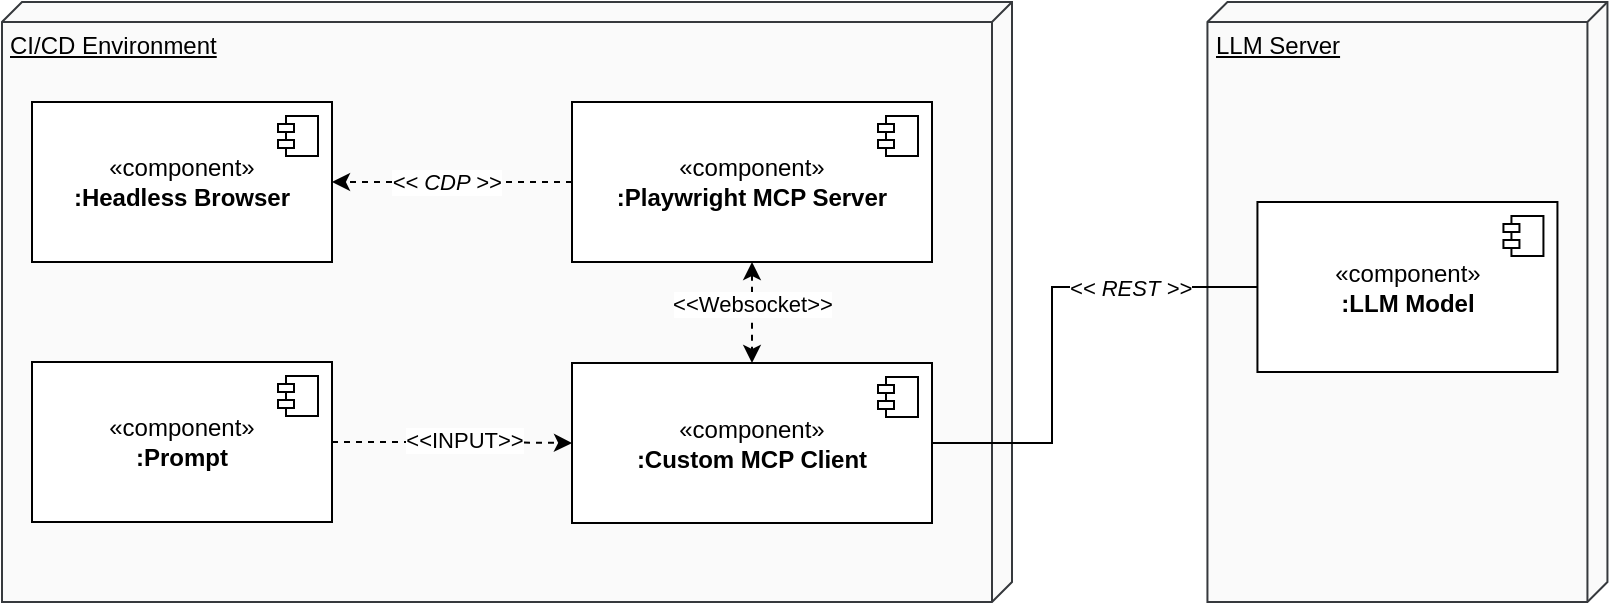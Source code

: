 <mxfile version="28.2.8">
  <diagram name="Page-1" id="o31JFWJSxObm_PE2Y7e0">
    <mxGraphModel dx="2023" dy="829" grid="1" gridSize="10" guides="1" tooltips="1" connect="1" arrows="1" fold="1" page="1" pageScale="1" pageWidth="850" pageHeight="1100" math="0" shadow="0">
      <root>
        <mxCell id="0" />
        <mxCell id="1" parent="0" />
        <mxCell id="ytNqxNjFTpGv5gHGB567-1" value="CI/CD Environment" style="verticalAlign=top;align=left;spacingTop=8;spacingLeft=2;spacingRight=12;shape=cube;size=10;direction=south;fontStyle=4;html=1;whiteSpace=wrap;fillColor=#FAFAFA;strokeColor=#36393d;" parent="1" vertex="1">
          <mxGeometry x="-425" y="330" width="505" height="300" as="geometry" />
        </mxCell>
        <mxCell id="kemfamn1NpeoWJufz-vC-3" style="edgeStyle=orthogonalEdgeStyle;rounded=0;orthogonalLoop=1;jettySize=auto;html=1;dashed=1;endArrow=classic;endFill=1;startArrow=classic;startFill=1;" edge="1" parent="1" source="ytNqxNjFTpGv5gHGB567-4" target="kemfamn1NpeoWJufz-vC-1">
          <mxGeometry relative="1" as="geometry" />
        </mxCell>
        <mxCell id="kemfamn1NpeoWJufz-vC-4" value="&amp;lt;&amp;lt;Websocket&amp;gt;&amp;gt;" style="edgeLabel;html=1;align=center;verticalAlign=middle;resizable=0;points=[];" vertex="1" connectable="0" parent="kemfamn1NpeoWJufz-vC-3">
          <mxGeometry x="0.08" y="1" relative="1" as="geometry">
            <mxPoint x="-1" y="-7" as="offset" />
          </mxGeometry>
        </mxCell>
        <mxCell id="ytNqxNjFTpGv5gHGB567-4" value="«component&lt;span style=&quot;background-color: transparent; color: light-dark(rgb(0, 0, 0), rgb(255, 255, 255));&quot;&gt;»&lt;/span&gt;&lt;div&gt;&lt;b&gt;:Playwright MCP Server&lt;/b&gt;&lt;/div&gt;" style="html=1;dropTarget=0;whiteSpace=wrap;" parent="1" vertex="1">
          <mxGeometry x="-140" y="380" width="180" height="80" as="geometry" />
        </mxCell>
        <mxCell id="ytNqxNjFTpGv5gHGB567-5" value="" style="shape=module;jettyWidth=8;jettyHeight=4;" parent="ytNqxNjFTpGv5gHGB567-4" vertex="1">
          <mxGeometry x="1" width="20" height="20" relative="1" as="geometry">
            <mxPoint x="-27" y="7" as="offset" />
          </mxGeometry>
        </mxCell>
        <mxCell id="ytNqxNjFTpGv5gHGB567-9" value="LLM Server" style="verticalAlign=top;align=left;spacingTop=8;spacingLeft=2;spacingRight=12;shape=cube;size=10;direction=south;fontStyle=4;html=1;whiteSpace=wrap;fillColor=#FAFAFA;strokeColor=#36393d;" parent="1" vertex="1">
          <mxGeometry x="177.72" y="330" width="200" height="300" as="geometry" />
        </mxCell>
        <mxCell id="ytNqxNjFTpGv5gHGB567-10" value="«component&lt;span style=&quot;background-color: transparent; color: light-dark(rgb(0, 0, 0), rgb(255, 255, 255));&quot;&gt;»&lt;/span&gt;&lt;div&gt;&lt;b&gt;:LLM Model&lt;/b&gt;&lt;/div&gt;" style="html=1;dropTarget=0;whiteSpace=wrap;" parent="1" vertex="1">
          <mxGeometry x="202.72" y="430" width="150" height="85" as="geometry" />
        </mxCell>
        <mxCell id="ytNqxNjFTpGv5gHGB567-11" value="" style="shape=module;jettyWidth=8;jettyHeight=4;" parent="ytNqxNjFTpGv5gHGB567-10" vertex="1">
          <mxGeometry x="1" width="20" height="20" relative="1" as="geometry">
            <mxPoint x="-27" y="7" as="offset" />
          </mxGeometry>
        </mxCell>
        <mxCell id="ytNqxNjFTpGv5gHGB567-12" value="«component&lt;span style=&quot;background-color: transparent; color: light-dark(rgb(0, 0, 0), rgb(255, 255, 255));&quot;&gt;»&lt;/span&gt;&lt;div&gt;&lt;b&gt;:Headless Browser&lt;/b&gt;&lt;/div&gt;" style="html=1;dropTarget=0;whiteSpace=wrap;" parent="1" vertex="1">
          <mxGeometry x="-410" y="380" width="150" height="80" as="geometry" />
        </mxCell>
        <mxCell id="ytNqxNjFTpGv5gHGB567-13" value="" style="shape=module;jettyWidth=8;jettyHeight=4;" parent="ytNqxNjFTpGv5gHGB567-12" vertex="1">
          <mxGeometry x="1" width="20" height="20" relative="1" as="geometry">
            <mxPoint x="-27" y="7" as="offset" />
          </mxGeometry>
        </mxCell>
        <mxCell id="ytNqxNjFTpGv5gHGB567-23" style="edgeStyle=orthogonalEdgeStyle;rounded=0;orthogonalLoop=1;jettySize=auto;html=1;entryX=1;entryY=0.5;entryDx=0;entryDy=0;endArrow=classic;endFill=1;startArrow=none;startFill=0;dashed=1;" parent="1" source="ytNqxNjFTpGv5gHGB567-4" target="ytNqxNjFTpGv5gHGB567-12" edge="1">
          <mxGeometry relative="1" as="geometry">
            <mxPoint x="-185" y="485" as="targetPoint" />
          </mxGeometry>
        </mxCell>
        <mxCell id="ThOp-BylEAdNaB0-3Ad_-3" value="&lt;i&gt;&amp;lt;&amp;lt; CDP &amp;gt;&amp;gt;&lt;/i&gt;" style="edgeLabel;html=1;align=center;verticalAlign=middle;resizable=0;points=[];" parent="ytNqxNjFTpGv5gHGB567-23" vertex="1" connectable="0">
          <mxGeometry x="0.061" relative="1" as="geometry">
            <mxPoint as="offset" />
          </mxGeometry>
        </mxCell>
        <mxCell id="kemfamn1NpeoWJufz-vC-6" style="edgeStyle=orthogonalEdgeStyle;rounded=0;orthogonalLoop=1;jettySize=auto;html=1;dashed=1;" edge="1" parent="1" source="ytNqxNjFTpGv5gHGB567-24" target="kemfamn1NpeoWJufz-vC-1">
          <mxGeometry relative="1" as="geometry" />
        </mxCell>
        <mxCell id="kemfamn1NpeoWJufz-vC-7" value="&amp;lt;&amp;lt;INPUT&amp;gt;&amp;gt;" style="edgeLabel;html=1;align=center;verticalAlign=middle;resizable=0;points=[];" vertex="1" connectable="0" parent="kemfamn1NpeoWJufz-vC-6">
          <mxGeometry x="0.098" y="2" relative="1" as="geometry">
            <mxPoint as="offset" />
          </mxGeometry>
        </mxCell>
        <mxCell id="ytNqxNjFTpGv5gHGB567-24" value="«component&lt;span style=&quot;background-color: transparent; color: light-dark(rgb(0, 0, 0), rgb(255, 255, 255));&quot;&gt;»&lt;/span&gt;&lt;div&gt;&lt;b&gt;:Prompt&lt;/b&gt;&lt;/div&gt;" style="html=1;dropTarget=0;whiteSpace=wrap;" parent="1" vertex="1">
          <mxGeometry x="-410" y="510" width="150" height="80" as="geometry" />
        </mxCell>
        <mxCell id="ytNqxNjFTpGv5gHGB567-25" value="" style="shape=module;jettyWidth=8;jettyHeight=4;" parent="ytNqxNjFTpGv5gHGB567-24" vertex="1">
          <mxGeometry x="1" width="20" height="20" relative="1" as="geometry">
            <mxPoint x="-27" y="7" as="offset" />
          </mxGeometry>
        </mxCell>
        <mxCell id="ytNqxNjFTpGv5gHGB567-27" style="edgeStyle=orthogonalEdgeStyle;rounded=0;orthogonalLoop=1;jettySize=auto;html=1;entryX=0;entryY=0.5;entryDx=0;entryDy=0;endArrow=none;endFill=0;exitX=1;exitY=0.5;exitDx=0;exitDy=0;" parent="1" target="ytNqxNjFTpGv5gHGB567-10" edge="1" source="kemfamn1NpeoWJufz-vC-1">
          <mxGeometry relative="1" as="geometry">
            <mxPoint x="40" y="609.5" as="sourcePoint" />
            <mxPoint x="155" y="550" as="targetPoint" />
            <Array as="points">
              <mxPoint x="100" y="551" />
              <mxPoint x="100" y="473" />
            </Array>
          </mxGeometry>
        </mxCell>
        <mxCell id="ThOp-BylEAdNaB0-3Ad_-2" value="&lt;i&gt;&amp;lt;&amp;lt; REST &amp;gt;&amp;gt;&lt;/i&gt;" style="edgeLabel;html=1;align=center;verticalAlign=middle;resizable=0;points=[];" parent="ytNqxNjFTpGv5gHGB567-27" vertex="1" connectable="0">
          <mxGeometry x="0.273" relative="1" as="geometry">
            <mxPoint x="24" as="offset" />
          </mxGeometry>
        </mxCell>
        <mxCell id="kemfamn1NpeoWJufz-vC-1" value="«component&lt;span style=&quot;background-color: transparent; color: light-dark(rgb(0, 0, 0), rgb(255, 255, 255));&quot;&gt;»&lt;/span&gt;&lt;div&gt;&lt;b&gt;:Custom MCP Client&lt;/b&gt;&lt;/div&gt;" style="html=1;dropTarget=0;whiteSpace=wrap;" vertex="1" parent="1">
          <mxGeometry x="-140" y="510.5" width="180" height="80" as="geometry" />
        </mxCell>
        <mxCell id="kemfamn1NpeoWJufz-vC-2" value="" style="shape=module;jettyWidth=8;jettyHeight=4;" vertex="1" parent="kemfamn1NpeoWJufz-vC-1">
          <mxGeometry x="1" width="20" height="20" relative="1" as="geometry">
            <mxPoint x="-27" y="7" as="offset" />
          </mxGeometry>
        </mxCell>
      </root>
    </mxGraphModel>
  </diagram>
</mxfile>
